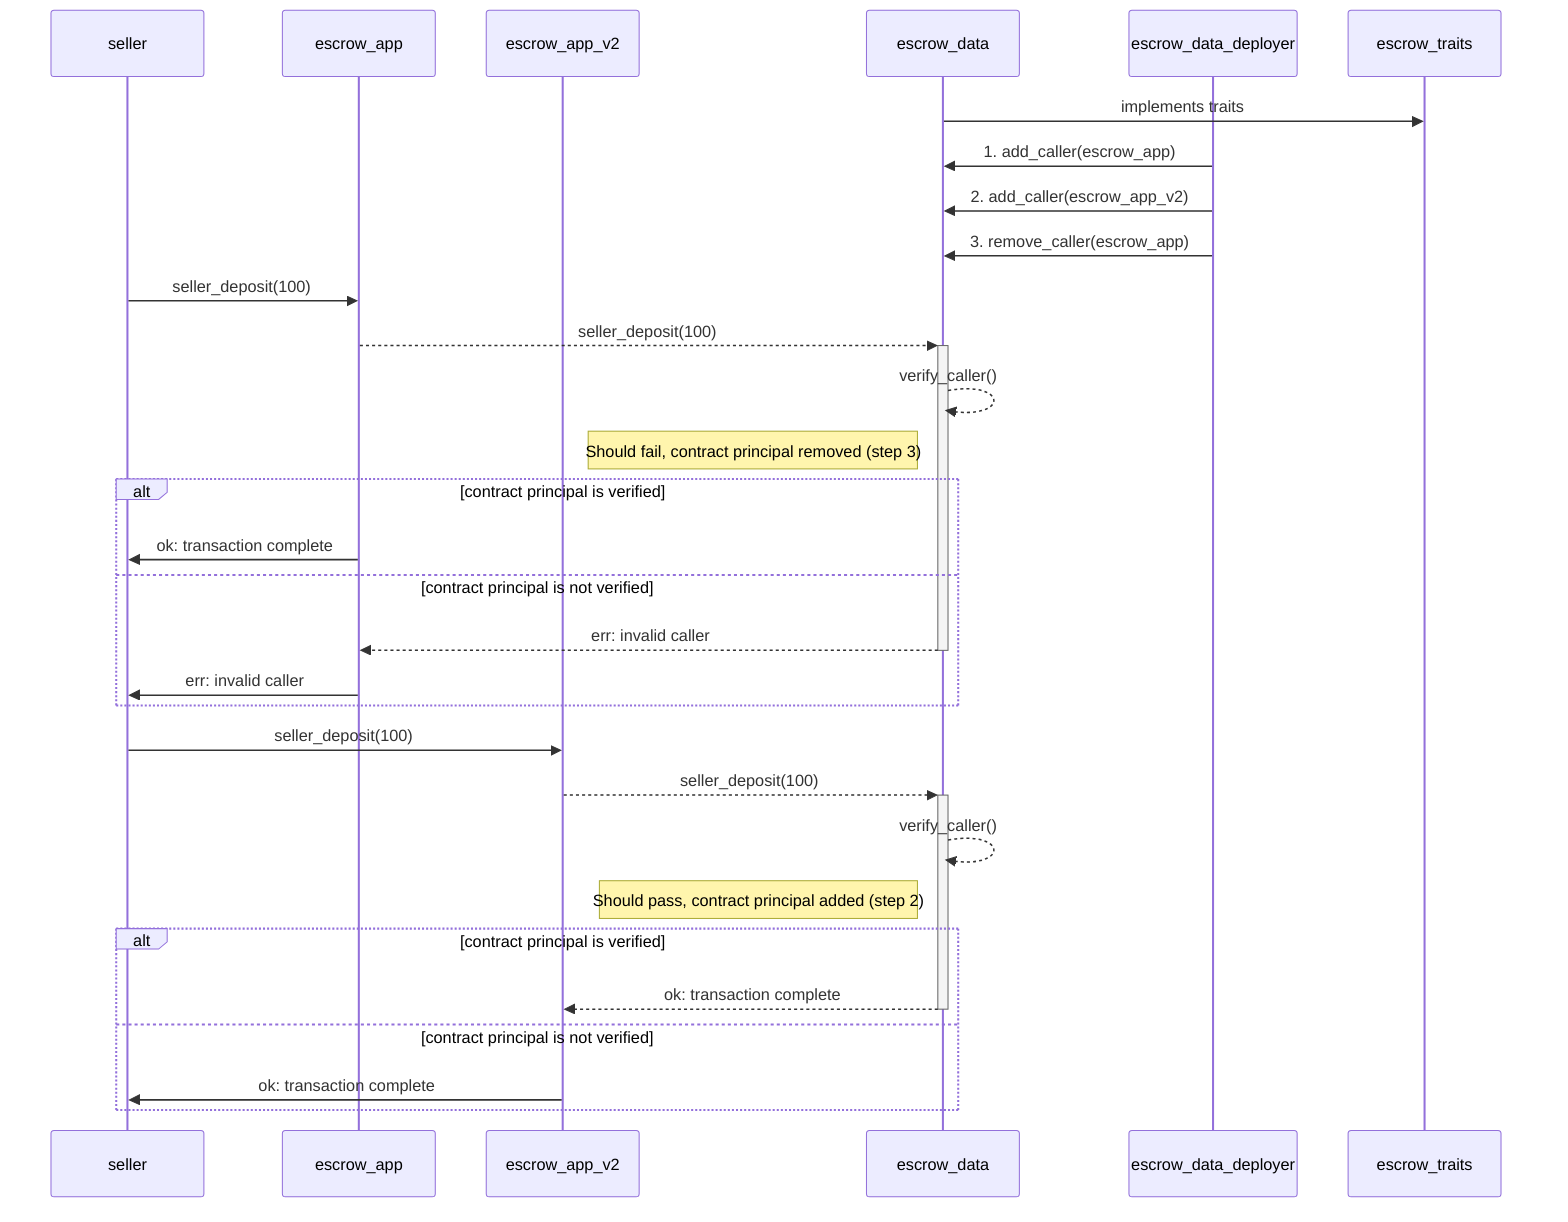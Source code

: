 sequenceDiagram
  participant seller
  participant escrow_app
  participant escrow_app_v2
  participant escrow_data
  participant escrow_data_deployer
  participant escrow_traits
  
  %%autonumber
  escrow_data ->> escrow_traits: implements traits 
  escrow_data_deployer ->> escrow_data: 1. add_caller(escrow_app)
  escrow_data_deployer ->> escrow_data: 2. add_caller(escrow_app_v2)
  escrow_data_deployer ->> escrow_data: 3. remove_caller(escrow_app)

  seller ->> escrow_app: seller_deposit(100)
  escrow_app -->>+ escrow_data: seller_deposit(100)
  escrow_data -->> escrow_data: verify_caller() 
  note left of escrow_data: Should fail, contract principal removed (step 3)
  alt contract principal is verified
  escrow_app ->> seller: ok: transaction complete
  else contract principal is not verified
  escrow_data -->>- escrow_app: err: invalid caller
  escrow_app ->> seller: err: invalid caller
  end

  
  seller ->> escrow_app_v2: seller_deposit(100)
  escrow_app_v2 -->>+ escrow_data: seller_deposit(100)
  escrow_data -->> escrow_data: verify_caller()
  note left of escrow_data: Should pass, contract principal added (step 2) 
  alt contract principal is verified
  escrow_data -->>- escrow_app_v2: ok: transaction complete 
  else contract principal is not verified
  escrow_app_v2 ->> seller: ok: transaction complete  
  end